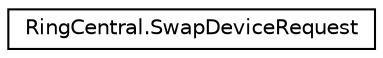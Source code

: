 digraph "Graphical Class Hierarchy"
{
 // LATEX_PDF_SIZE
  edge [fontname="Helvetica",fontsize="10",labelfontname="Helvetica",labelfontsize="10"];
  node [fontname="Helvetica",fontsize="10",shape=record];
  rankdir="LR";
  Node0 [label="RingCentral.SwapDeviceRequest",height=0.2,width=0.4,color="black", fillcolor="white", style="filled",URL="$classRingCentral_1_1SwapDeviceRequest.html",tooltip="Swap device request"];
}
